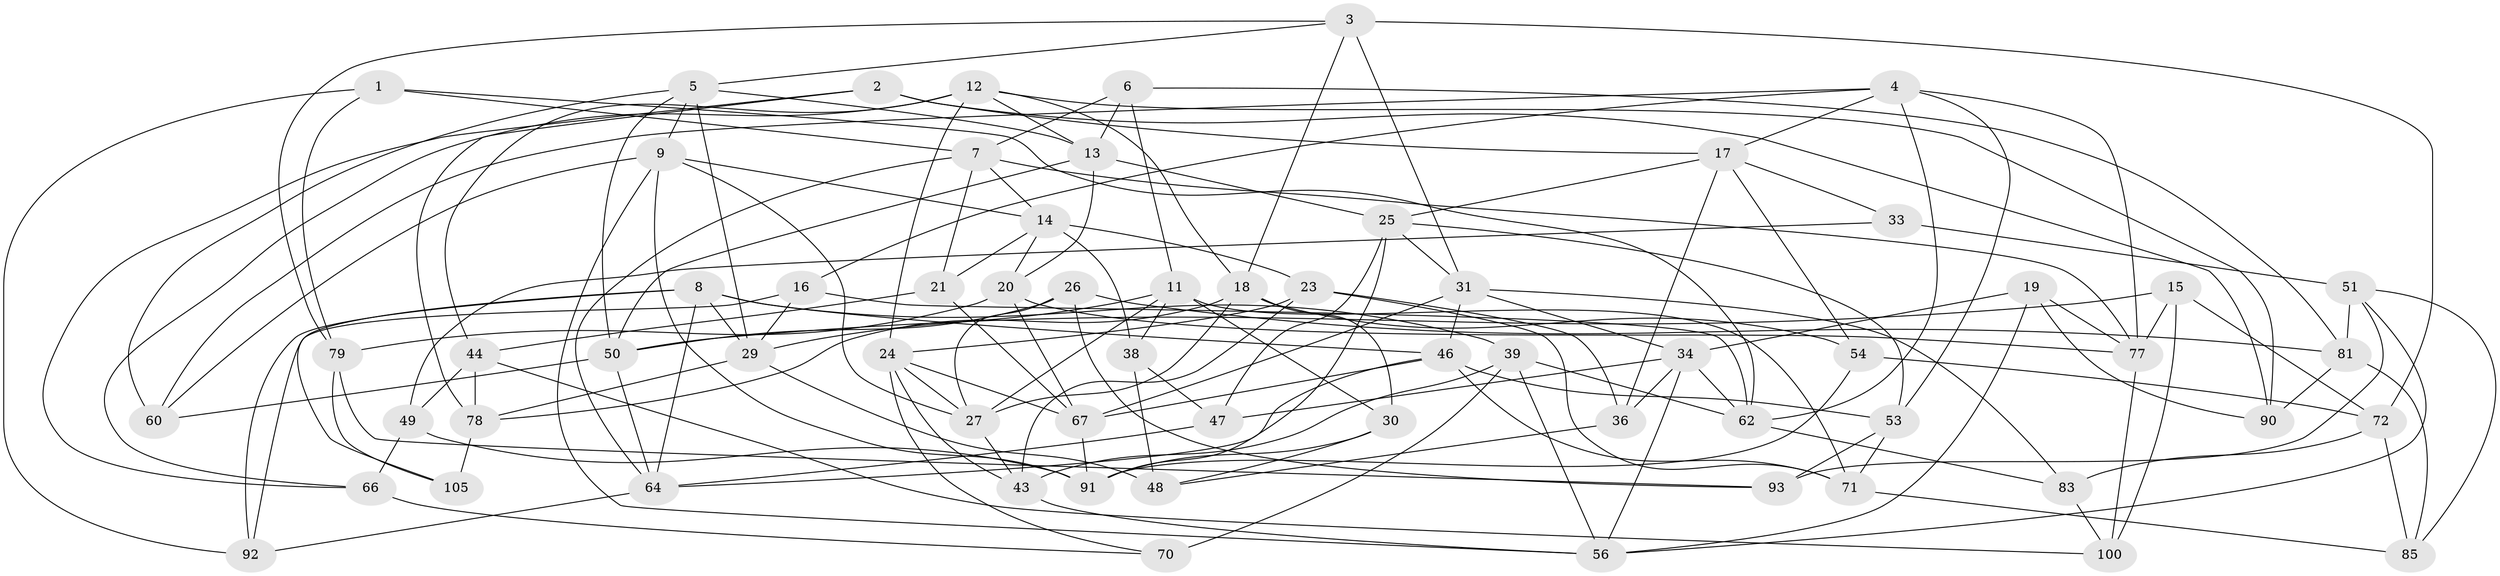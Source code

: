 // Generated by graph-tools (version 1.1) at 2025/52/02/27/25 19:52:34]
// undirected, 64 vertices, 158 edges
graph export_dot {
graph [start="1"]
  node [color=gray90,style=filled];
  1;
  2;
  3 [super="+40"];
  4 [super="+102"];
  5 [super="+58"];
  6;
  7 [super="+52"];
  8 [super="+10"];
  9 [super="+57"];
  11 [super="+32"];
  12 [super="+84"];
  13 [super="+103"];
  14 [super="+28"];
  15;
  16;
  17 [super="+96"];
  18 [super="+45"];
  19;
  20 [super="+22"];
  21;
  23 [super="+41"];
  24 [super="+95"];
  25 [super="+74"];
  26;
  27 [super="+35"];
  29 [super="+42"];
  30;
  31 [super="+37"];
  33;
  34 [super="+87"];
  36;
  38 [super="+75"];
  39 [super="+73"];
  43 [super="+63"];
  44 [super="+55"];
  46 [super="+61"];
  47;
  48 [super="+104"];
  49 [super="+80"];
  50 [super="+68"];
  51 [super="+101"];
  53 [super="+59"];
  54;
  56 [super="+65"];
  60;
  62 [super="+69"];
  64 [super="+76"];
  66;
  67 [super="+88"];
  70;
  71 [super="+98"];
  72 [super="+86"];
  77 [super="+94"];
  78 [super="+99"];
  79 [super="+89"];
  81 [super="+82"];
  83;
  85;
  90;
  91 [super="+97"];
  92;
  93;
  100;
  105;
  1 -- 7;
  1 -- 62;
  1 -- 79;
  1 -- 92;
  2 -- 66;
  2 -- 78;
  2 -- 90;
  2 -- 17;
  3 -- 31;
  3 -- 72 [weight=2];
  3 -- 79;
  3 -- 18;
  3 -- 5;
  4 -- 16;
  4 -- 77;
  4 -- 17;
  4 -- 60;
  4 -- 62;
  4 -- 53;
  5 -- 13;
  5 -- 29;
  5 -- 50;
  5 -- 9;
  5 -- 60;
  6 -- 7;
  6 -- 11;
  6 -- 13;
  6 -- 81;
  7 -- 64;
  7 -- 77;
  7 -- 21;
  7 -- 14;
  8 -- 105;
  8 -- 92;
  8 -- 29;
  8 -- 39;
  8 -- 46;
  8 -- 64;
  9 -- 56;
  9 -- 27;
  9 -- 91;
  9 -- 60;
  9 -- 14;
  11 -- 38;
  11 -- 71;
  11 -- 27;
  11 -- 29;
  11 -- 30;
  12 -- 90;
  12 -- 44;
  12 -- 24;
  12 -- 66;
  12 -- 18;
  12 -- 13;
  13 -- 50;
  13 -- 25;
  13 -- 20;
  14 -- 23;
  14 -- 21;
  14 -- 20;
  14 -- 38;
  15 -- 77;
  15 -- 50;
  15 -- 100;
  15 -- 72;
  16 -- 62;
  16 -- 92;
  16 -- 29;
  17 -- 33;
  17 -- 54;
  17 -- 36;
  17 -- 25;
  18 -- 54;
  18 -- 27;
  18 -- 78;
  18 -- 30;
  19 -- 90;
  19 -- 56;
  19 -- 77;
  19 -- 34;
  20 -- 77;
  20 -- 79 [weight=2];
  20 -- 67;
  21 -- 67;
  21 -- 44;
  23 -- 43 [weight=2];
  23 -- 24;
  23 -- 36;
  23 -- 71;
  24 -- 70;
  24 -- 43;
  24 -- 67;
  24 -- 27;
  25 -- 47;
  25 -- 53;
  25 -- 31;
  25 -- 91;
  26 -- 93;
  26 -- 27;
  26 -- 50;
  26 -- 81;
  27 -- 43;
  29 -- 48;
  29 -- 78;
  30 -- 48;
  30 -- 91;
  31 -- 34;
  31 -- 83;
  31 -- 46;
  31 -- 67;
  33 -- 49 [weight=2];
  33 -- 51;
  34 -- 36;
  34 -- 56;
  34 -- 47;
  34 -- 62;
  36 -- 48;
  38 -- 48 [weight=3];
  38 -- 47;
  39 -- 70 [weight=2];
  39 -- 56;
  39 -- 62;
  39 -- 43;
  43 -- 56;
  44 -- 49 [weight=2];
  44 -- 78;
  44 -- 100;
  46 -- 71;
  46 -- 67;
  46 -- 53;
  46 -- 64;
  47 -- 64;
  49 -- 66;
  49 -- 91;
  50 -- 60;
  50 -- 64;
  51 -- 56;
  51 -- 81 [weight=2];
  51 -- 85;
  51 -- 93;
  53 -- 71 [weight=2];
  53 -- 93;
  54 -- 72;
  54 -- 91;
  62 -- 83;
  64 -- 92;
  66 -- 70;
  67 -- 91;
  71 -- 85;
  72 -- 83;
  72 -- 85;
  77 -- 100;
  78 -- 105 [weight=2];
  79 -- 105;
  79 -- 93;
  81 -- 85;
  81 -- 90;
  83 -- 100;
}

